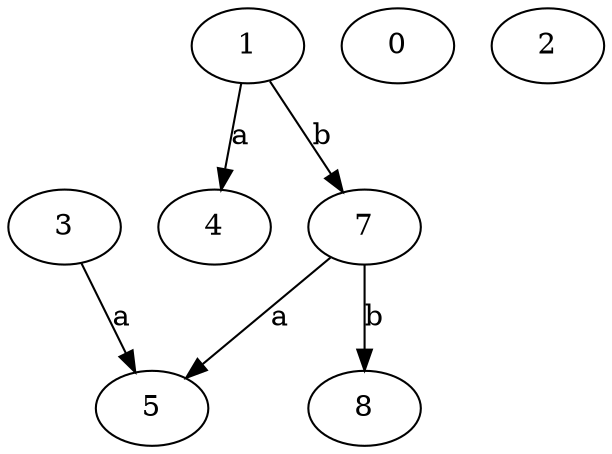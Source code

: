 strict digraph  {
3;
4;
0;
5;
7;
1;
2;
8;
3 -> 5  [label=a];
7 -> 5  [label=a];
7 -> 8  [label=b];
1 -> 4  [label=a];
1 -> 7  [label=b];
}
